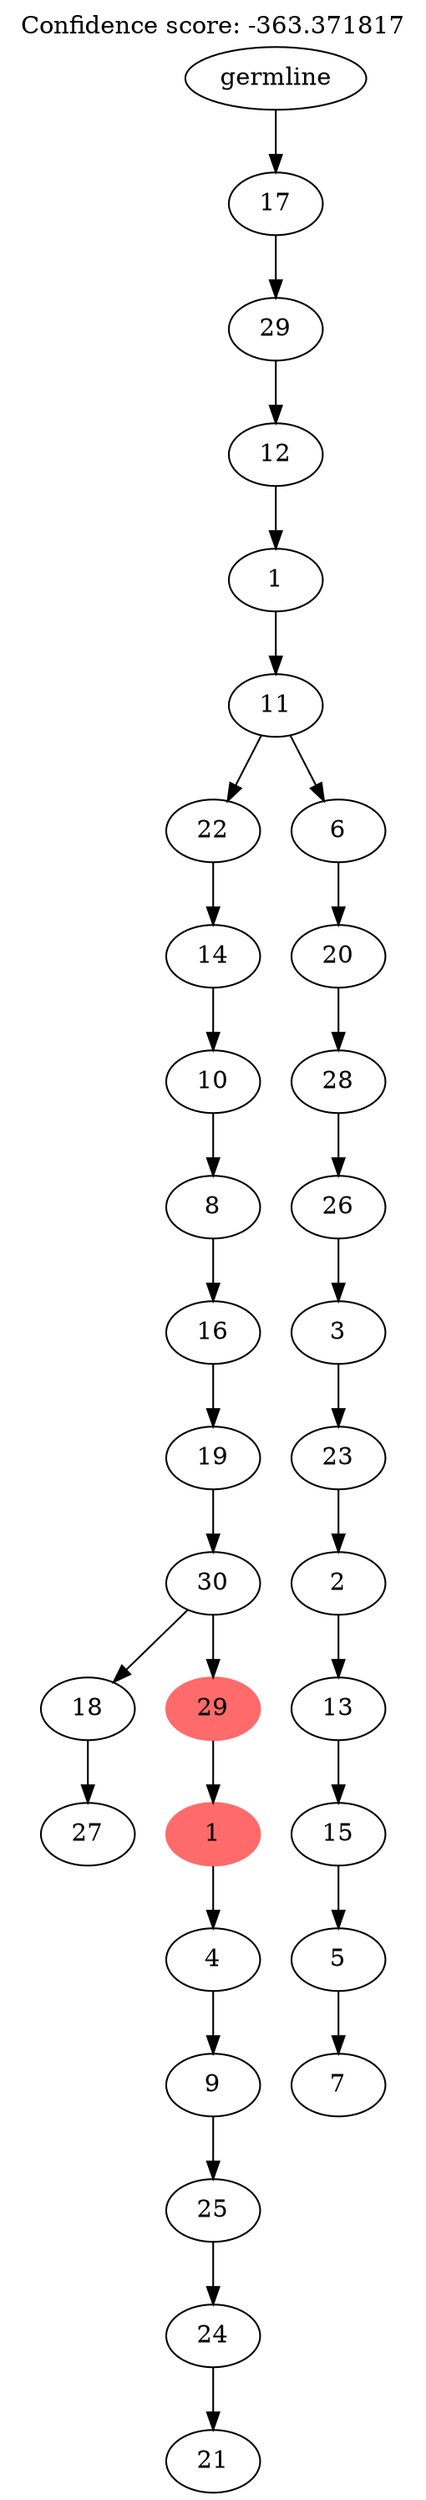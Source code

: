 digraph g {
	"31" -> "32";
	"32" [label="27"];
	"29" -> "30";
	"30" [label="21"];
	"28" -> "29";
	"29" [label="24"];
	"27" -> "28";
	"28" [label="25"];
	"26" -> "27";
	"27" [label="9"];
	"25" -> "26";
	"26" [label="4"];
	"24" -> "25";
	"25" [color=indianred1, style=filled, label="1"];
	"23" -> "24";
	"24" [color=indianred1, style=filled, label="29"];
	"23" -> "31";
	"31" [label="18"];
	"22" -> "23";
	"23" [label="30"];
	"21" -> "22";
	"22" [label="19"];
	"20" -> "21";
	"21" [label="16"];
	"19" -> "20";
	"20" [label="8"];
	"18" -> "19";
	"19" [label="10"];
	"17" -> "18";
	"18" [label="14"];
	"15" -> "16";
	"16" [label="7"];
	"14" -> "15";
	"15" [label="5"];
	"13" -> "14";
	"14" [label="15"];
	"12" -> "13";
	"13" [label="13"];
	"11" -> "12";
	"12" [label="2"];
	"10" -> "11";
	"11" [label="23"];
	"9" -> "10";
	"10" [label="3"];
	"8" -> "9";
	"9" [label="26"];
	"7" -> "8";
	"8" [label="28"];
	"6" -> "7";
	"7" [label="20"];
	"5" -> "6";
	"6" [label="6"];
	"5" -> "17";
	"17" [label="22"];
	"4" -> "5";
	"5" [label="11"];
	"3" -> "4";
	"4" [label="1"];
	"2" -> "3";
	"3" [label="12"];
	"1" -> "2";
	"2" [label="29"];
	"0" -> "1";
	"1" [label="17"];
	"0" [label="germline"];
	labelloc="t";
	label="Confidence score: -363.371817";
}
